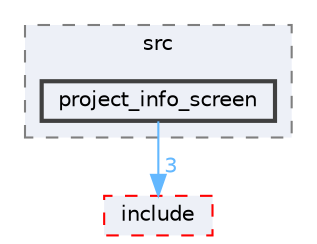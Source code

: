 digraph "C:/Users/aleja/Documents/Github/PM3-Cable_Monitor/Software/Cable-Monitor_TouchGFX/Cable_Monitor_Horwey/TouchGFX/gui/src/project_info_screen"
{
 // LATEX_PDF_SIZE
  bgcolor="transparent";
  edge [fontname=Helvetica,fontsize=10,labelfontname=Helvetica,labelfontsize=10];
  node [fontname=Helvetica,fontsize=10,shape=box,height=0.2,width=0.4];
  compound=true
  subgraph clusterdir_fead4d3918e78267d6332d052aea3780 {
    graph [ bgcolor="#edf0f7", pencolor="grey50", label="src", fontname=Helvetica,fontsize=10 style="filled,dashed", URL="dir_fead4d3918e78267d6332d052aea3780.html",tooltip=""]
  dir_69db115e11e3983c6b0312b11a43f5eb [label="project_info_screen", fillcolor="#edf0f7", color="grey25", style="filled,bold", URL="dir_69db115e11e3983c6b0312b11a43f5eb.html",tooltip=""];
  }
  dir_7d0e74372a50d3721000a94171d7e601 [label="include", fillcolor="#edf0f7", color="red", style="filled,dashed", URL="dir_7d0e74372a50d3721000a94171d7e601.html",tooltip=""];
  dir_69db115e11e3983c6b0312b11a43f5eb->dir_7d0e74372a50d3721000a94171d7e601 [headlabel="3", labeldistance=1.5 headhref="dir_000031_000011.html" href="dir_000031_000011.html" color="steelblue1" fontcolor="steelblue1"];
}
